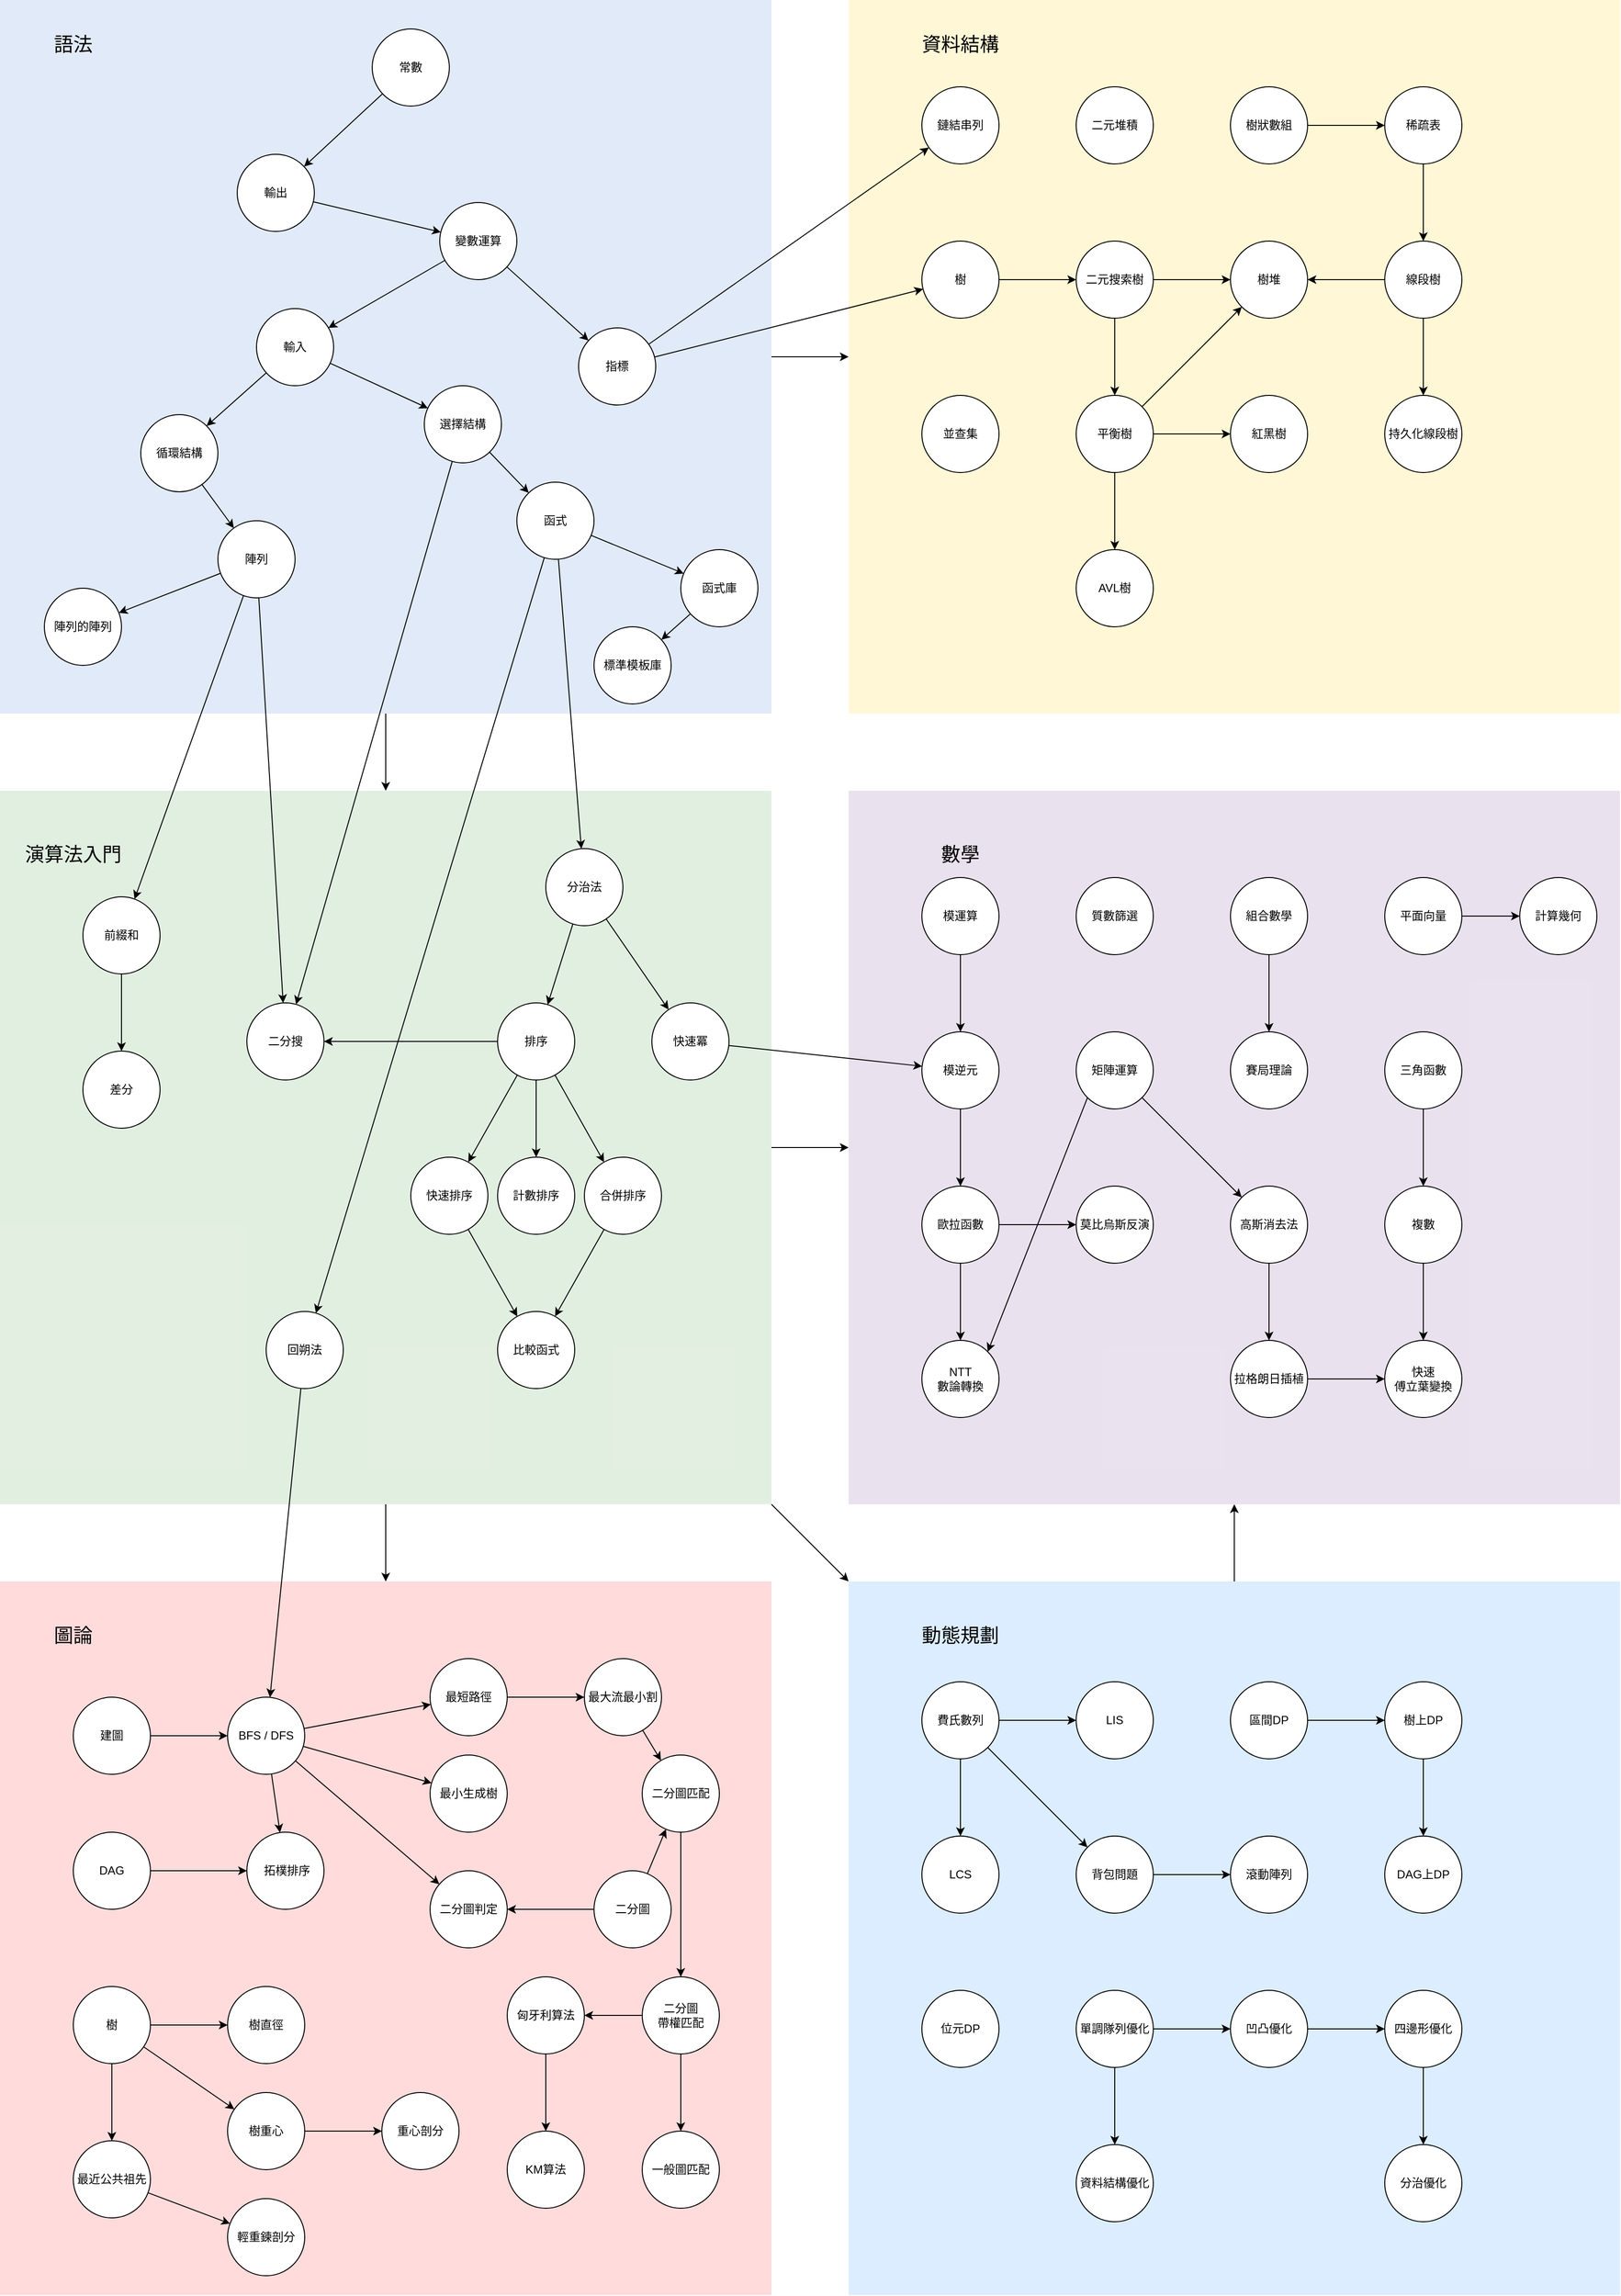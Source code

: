 <mxfile version="21.3.7" type="device">
  <diagram name="第 1 页" id="ijsbqsAr_kIHNa7RMkNY">
    <mxGraphModel dx="902" dy="746" grid="1" gridSize="10" guides="1" tooltips="1" connect="1" arrows="1" fold="1" page="1" pageScale="1" pageWidth="827" pageHeight="1169" math="0" shadow="0">
      <root>
        <mxCell id="0" />
        <mxCell id="1" parent="0" />
        <mxCell id="yO691H0CLSvLeh3nsXv1-109" value="" style="rounded=0;whiteSpace=wrap;html=1;fillColor=#E1D5E7;opacity=70;strokeColor=none;" parent="1" vertex="1">
          <mxGeometry x="894" y="830" width="800" height="740" as="geometry" />
        </mxCell>
        <mxCell id="yO691H0CLSvLeh3nsXv1-114" value="" style="rounded=0;whiteSpace=wrap;html=1;fillColor=#FFCCCC;opacity=70;strokeColor=none;" parent="1" vertex="1">
          <mxGeometry x="14" y="1650" width="800" height="740" as="geometry" />
        </mxCell>
        <mxCell id="yO691H0CLSvLeh3nsXv1-51" value="" style="rounded=0;whiteSpace=wrap;html=1;fillColor=#FFF4C3;opacity=70;strokeColor=none;" parent="1" vertex="1">
          <mxGeometry x="894" y="10" width="800" height="740" as="geometry" />
        </mxCell>
        <mxCell id="yO691H0CLSvLeh3nsXv1-110" value="" style="edgeStyle=orthogonalEdgeStyle;rounded=0;orthogonalLoop=1;jettySize=auto;html=1;" parent="1" source="yO691H0CLSvLeh3nsXv1-55" target="yO691H0CLSvLeh3nsXv1-109" edge="1">
          <mxGeometry relative="1" as="geometry" />
        </mxCell>
        <mxCell id="yO691H0CLSvLeh3nsXv1-115" value="" style="edgeStyle=orthogonalEdgeStyle;rounded=0;orthogonalLoop=1;jettySize=auto;html=1;" parent="1" source="yO691H0CLSvLeh3nsXv1-55" target="yO691H0CLSvLeh3nsXv1-114" edge="1">
          <mxGeometry relative="1" as="geometry" />
        </mxCell>
        <mxCell id="yO691H0CLSvLeh3nsXv1-174" style="rounded=0;orthogonalLoop=1;jettySize=auto;html=1;exitX=1;exitY=1;exitDx=0;exitDy=0;entryX=0;entryY=0;entryDx=0;entryDy=0;" parent="1" source="yO691H0CLSvLeh3nsXv1-55" target="yO691H0CLSvLeh3nsXv1-172" edge="1">
          <mxGeometry relative="1" as="geometry" />
        </mxCell>
        <mxCell id="yO691H0CLSvLeh3nsXv1-55" value="" style="rounded=0;whiteSpace=wrap;html=1;fillColor=#D5E8D4;opacity=70;strokeColor=none;" parent="1" vertex="1">
          <mxGeometry x="14" y="830" width="800" height="740" as="geometry" />
        </mxCell>
        <mxCell id="yO691H0CLSvLeh3nsXv1-52" value="" style="edgeStyle=orthogonalEdgeStyle;rounded=0;orthogonalLoop=1;jettySize=auto;html=1;" parent="1" source="yO691H0CLSvLeh3nsXv1-49" target="yO691H0CLSvLeh3nsXv1-51" edge="1">
          <mxGeometry relative="1" as="geometry" />
        </mxCell>
        <mxCell id="yO691H0CLSvLeh3nsXv1-56" value="" style="edgeStyle=orthogonalEdgeStyle;rounded=0;orthogonalLoop=1;jettySize=auto;html=1;" parent="1" source="yO691H0CLSvLeh3nsXv1-49" target="yO691H0CLSvLeh3nsXv1-55" edge="1">
          <mxGeometry relative="1" as="geometry" />
        </mxCell>
        <mxCell id="yO691H0CLSvLeh3nsXv1-49" value="" style="rounded=0;whiteSpace=wrap;html=1;fillColor=#D4E1F5;opacity=70;strokeColor=none;" parent="1" vertex="1">
          <mxGeometry x="14" y="10" width="800" height="740" as="geometry" />
        </mxCell>
        <mxCell id="yO691H0CLSvLeh3nsXv1-3" value="" style="rounded=0;orthogonalLoop=1;jettySize=auto;html=1;" parent="1" source="yO691H0CLSvLeh3nsXv1-1" target="yO691H0CLSvLeh3nsXv1-2" edge="1">
          <mxGeometry relative="1" as="geometry" />
        </mxCell>
        <mxCell id="yO691H0CLSvLeh3nsXv1-1" value="常數" style="ellipse;whiteSpace=wrap;html=1;aspect=fixed;" parent="1" vertex="1">
          <mxGeometry x="400" y="40" width="80" height="80" as="geometry" />
        </mxCell>
        <mxCell id="yO691H0CLSvLeh3nsXv1-5" value="" style="rounded=0;orthogonalLoop=1;jettySize=auto;html=1;" parent="1" source="yO691H0CLSvLeh3nsXv1-2" target="yO691H0CLSvLeh3nsXv1-4" edge="1">
          <mxGeometry relative="1" as="geometry" />
        </mxCell>
        <mxCell id="yO691H0CLSvLeh3nsXv1-2" value="輸出" style="ellipse;whiteSpace=wrap;html=1;aspect=fixed;" parent="1" vertex="1">
          <mxGeometry x="260" y="170" width="80" height="80" as="geometry" />
        </mxCell>
        <mxCell id="yO691H0CLSvLeh3nsXv1-7" value="" style="rounded=0;orthogonalLoop=1;jettySize=auto;html=1;" parent="1" source="yO691H0CLSvLeh3nsXv1-4" target="yO691H0CLSvLeh3nsXv1-6" edge="1">
          <mxGeometry relative="1" as="geometry" />
        </mxCell>
        <mxCell id="yO691H0CLSvLeh3nsXv1-16" value="" style="rounded=0;orthogonalLoop=1;jettySize=auto;html=1;" parent="1" source="yO691H0CLSvLeh3nsXv1-4" target="yO691H0CLSvLeh3nsXv1-15" edge="1">
          <mxGeometry relative="1" as="geometry" />
        </mxCell>
        <mxCell id="yO691H0CLSvLeh3nsXv1-4" value="變數運算" style="ellipse;whiteSpace=wrap;html=1;" parent="1" vertex="1">
          <mxGeometry x="470" y="220" width="80" height="80" as="geometry" />
        </mxCell>
        <mxCell id="yO691H0CLSvLeh3nsXv1-9" value="" style="rounded=0;orthogonalLoop=1;jettySize=auto;html=1;" parent="1" source="yO691H0CLSvLeh3nsXv1-6" target="yO691H0CLSvLeh3nsXv1-8" edge="1">
          <mxGeometry relative="1" as="geometry" />
        </mxCell>
        <mxCell id="yO691H0CLSvLeh3nsXv1-12" style="rounded=0;orthogonalLoop=1;jettySize=auto;html=1;entryX=1;entryY=0;entryDx=0;entryDy=0;" parent="1" source="yO691H0CLSvLeh3nsXv1-6" target="yO691H0CLSvLeh3nsXv1-10" edge="1">
          <mxGeometry relative="1" as="geometry" />
        </mxCell>
        <mxCell id="yO691H0CLSvLeh3nsXv1-6" value="輸入" style="ellipse;whiteSpace=wrap;html=1;" parent="1" vertex="1">
          <mxGeometry x="280" y="330" width="80" height="80" as="geometry" />
        </mxCell>
        <mxCell id="yO691H0CLSvLeh3nsXv1-20" value="" style="rounded=0;orthogonalLoop=1;jettySize=auto;html=1;" parent="1" source="yO691H0CLSvLeh3nsXv1-8" target="yO691H0CLSvLeh3nsXv1-19" edge="1">
          <mxGeometry relative="1" as="geometry" />
        </mxCell>
        <mxCell id="yO691H0CLSvLeh3nsXv1-24" value="" style="rounded=0;orthogonalLoop=1;jettySize=auto;html=1;" parent="1" source="yO691H0CLSvLeh3nsXv1-8" target="yO691H0CLSvLeh3nsXv1-23" edge="1">
          <mxGeometry relative="1" as="geometry" />
        </mxCell>
        <mxCell id="yO691H0CLSvLeh3nsXv1-8" value="選擇結構" style="ellipse;whiteSpace=wrap;html=1;" parent="1" vertex="1">
          <mxGeometry x="454" y="410" width="80" height="80" as="geometry" />
        </mxCell>
        <mxCell id="yO691H0CLSvLeh3nsXv1-14" value="" style="rounded=0;orthogonalLoop=1;jettySize=auto;html=1;" parent="1" source="yO691H0CLSvLeh3nsXv1-10" target="yO691H0CLSvLeh3nsXv1-13" edge="1">
          <mxGeometry relative="1" as="geometry" />
        </mxCell>
        <mxCell id="yO691H0CLSvLeh3nsXv1-10" value="循環結構" style="ellipse;whiteSpace=wrap;html=1;" parent="1" vertex="1">
          <mxGeometry x="160" y="440" width="80" height="80" as="geometry" />
        </mxCell>
        <mxCell id="yO691H0CLSvLeh3nsXv1-18" value="" style="rounded=0;orthogonalLoop=1;jettySize=auto;html=1;" parent="1" source="yO691H0CLSvLeh3nsXv1-13" target="yO691H0CLSvLeh3nsXv1-17" edge="1">
          <mxGeometry relative="1" as="geometry" />
        </mxCell>
        <mxCell id="yO691H0CLSvLeh3nsXv1-38" value="" style="rounded=0;orthogonalLoop=1;jettySize=auto;html=1;" parent="1" source="yO691H0CLSvLeh3nsXv1-13" target="yO691H0CLSvLeh3nsXv1-37" edge="1">
          <mxGeometry relative="1" as="geometry" />
        </mxCell>
        <mxCell id="yO691H0CLSvLeh3nsXv1-44" value="" style="rounded=0;orthogonalLoop=1;jettySize=auto;html=1;" parent="1" source="yO691H0CLSvLeh3nsXv1-13" target="yO691H0CLSvLeh3nsXv1-23" edge="1">
          <mxGeometry relative="1" as="geometry" />
        </mxCell>
        <mxCell id="yO691H0CLSvLeh3nsXv1-13" value="陣列" style="ellipse;whiteSpace=wrap;html=1;" parent="1" vertex="1">
          <mxGeometry x="240" y="550" width="80" height="80" as="geometry" />
        </mxCell>
        <mxCell id="yO691H0CLSvLeh3nsXv1-59" value="" style="rounded=0;orthogonalLoop=1;jettySize=auto;html=1;" parent="1" source="yO691H0CLSvLeh3nsXv1-15" target="yO691H0CLSvLeh3nsXv1-58" edge="1">
          <mxGeometry relative="1" as="geometry" />
        </mxCell>
        <mxCell id="yO691H0CLSvLeh3nsXv1-75" value="" style="rounded=0;orthogonalLoop=1;jettySize=auto;html=1;" parent="1" source="yO691H0CLSvLeh3nsXv1-15" target="yO691H0CLSvLeh3nsXv1-74" edge="1">
          <mxGeometry relative="1" as="geometry" />
        </mxCell>
        <mxCell id="yO691H0CLSvLeh3nsXv1-15" value="指標" style="ellipse;whiteSpace=wrap;html=1;" parent="1" vertex="1">
          <mxGeometry x="614" y="350" width="80" height="80" as="geometry" />
        </mxCell>
        <mxCell id="yO691H0CLSvLeh3nsXv1-17" value="陣列的陣列" style="ellipse;whiteSpace=wrap;html=1;" parent="1" vertex="1">
          <mxGeometry x="60" y="620" width="80" height="80" as="geometry" />
        </mxCell>
        <mxCell id="yO691H0CLSvLeh3nsXv1-22" value="" style="rounded=0;orthogonalLoop=1;jettySize=auto;html=1;" parent="1" source="yO691H0CLSvLeh3nsXv1-19" target="yO691H0CLSvLeh3nsXv1-21" edge="1">
          <mxGeometry relative="1" as="geometry" />
        </mxCell>
        <mxCell id="yO691H0CLSvLeh3nsXv1-28" value="" style="rounded=0;orthogonalLoop=1;jettySize=auto;html=1;" parent="1" source="yO691H0CLSvLeh3nsXv1-19" target="yO691H0CLSvLeh3nsXv1-27" edge="1">
          <mxGeometry relative="1" as="geometry" />
        </mxCell>
        <mxCell id="yO691H0CLSvLeh3nsXv1-31" value="" style="rounded=0;orthogonalLoop=1;jettySize=auto;html=1;" parent="1" source="yO691H0CLSvLeh3nsXv1-19" target="yO691H0CLSvLeh3nsXv1-30" edge="1">
          <mxGeometry relative="1" as="geometry" />
        </mxCell>
        <mxCell id="yO691H0CLSvLeh3nsXv1-19" value="函式" style="ellipse;whiteSpace=wrap;html=1;" parent="1" vertex="1">
          <mxGeometry x="550" y="510" width="80" height="80" as="geometry" />
        </mxCell>
        <mxCell id="yO691H0CLSvLeh3nsXv1-48" value="" style="rounded=0;orthogonalLoop=1;jettySize=auto;html=1;" parent="1" source="yO691H0CLSvLeh3nsXv1-21" target="yO691H0CLSvLeh3nsXv1-47" edge="1">
          <mxGeometry relative="1" as="geometry" />
        </mxCell>
        <mxCell id="yO691H0CLSvLeh3nsXv1-21" value="函式庫" style="ellipse;whiteSpace=wrap;html=1;" parent="1" vertex="1">
          <mxGeometry x="720" y="580" width="80" height="80" as="geometry" />
        </mxCell>
        <mxCell id="yO691H0CLSvLeh3nsXv1-23" value="二分搜" style="ellipse;whiteSpace=wrap;html=1;" parent="1" vertex="1">
          <mxGeometry x="270" y="1050" width="80" height="80" as="geometry" />
        </mxCell>
        <mxCell id="yO691H0CLSvLeh3nsXv1-42" value="" style="rounded=0;orthogonalLoop=1;jettySize=auto;html=1;" parent="1" source="yO691H0CLSvLeh3nsXv1-27" target="yO691H0CLSvLeh3nsXv1-41" edge="1">
          <mxGeometry relative="1" as="geometry" />
        </mxCell>
        <mxCell id="yO691H0CLSvLeh3nsXv1-46" value="" style="rounded=0;orthogonalLoop=1;jettySize=auto;html=1;" parent="1" source="yO691H0CLSvLeh3nsXv1-27" target="yO691H0CLSvLeh3nsXv1-45" edge="1">
          <mxGeometry relative="1" as="geometry" />
        </mxCell>
        <mxCell id="yO691H0CLSvLeh3nsXv1-27" value="分治法" style="ellipse;whiteSpace=wrap;html=1;" parent="1" vertex="1">
          <mxGeometry x="580" y="890" width="80" height="80" as="geometry" />
        </mxCell>
        <mxCell id="yO691H0CLSvLeh3nsXv1-118" value="" style="rounded=0;orthogonalLoop=1;jettySize=auto;html=1;" parent="1" source="yO691H0CLSvLeh3nsXv1-30" target="yO691H0CLSvLeh3nsXv1-117" edge="1">
          <mxGeometry relative="1" as="geometry" />
        </mxCell>
        <mxCell id="yO691H0CLSvLeh3nsXv1-30" value="回朔法" style="ellipse;whiteSpace=wrap;html=1;" parent="1" vertex="1">
          <mxGeometry x="290" y="1370" width="80" height="80" as="geometry" />
        </mxCell>
        <mxCell id="yO691H0CLSvLeh3nsXv1-97" value="" style="edgeStyle=orthogonalEdgeStyle;rounded=0;orthogonalLoop=1;jettySize=auto;html=1;" parent="1" source="yO691H0CLSvLeh3nsXv1-37" target="yO691H0CLSvLeh3nsXv1-96" edge="1">
          <mxGeometry relative="1" as="geometry" />
        </mxCell>
        <mxCell id="yO691H0CLSvLeh3nsXv1-37" value="前綴和" style="ellipse;whiteSpace=wrap;html=1;" parent="1" vertex="1">
          <mxGeometry x="100" y="940" width="80" height="80" as="geometry" />
        </mxCell>
        <mxCell id="yO691H0CLSvLeh3nsXv1-168" value="" style="rounded=0;orthogonalLoop=1;jettySize=auto;html=1;" parent="1" source="yO691H0CLSvLeh3nsXv1-41" target="yO691H0CLSvLeh3nsXv1-167" edge="1">
          <mxGeometry relative="1" as="geometry" />
        </mxCell>
        <mxCell id="yO691H0CLSvLeh3nsXv1-41" value="快速冪" style="ellipse;whiteSpace=wrap;html=1;" parent="1" vertex="1">
          <mxGeometry x="690" y="1050" width="80" height="80" as="geometry" />
        </mxCell>
        <mxCell id="yO691H0CLSvLeh3nsXv1-91" value="" style="rounded=0;orthogonalLoop=1;jettySize=auto;html=1;" parent="1" source="yO691H0CLSvLeh3nsXv1-45" target="yO691H0CLSvLeh3nsXv1-90" edge="1">
          <mxGeometry relative="1" as="geometry" />
        </mxCell>
        <mxCell id="yO691H0CLSvLeh3nsXv1-93" value="" style="rounded=0;orthogonalLoop=1;jettySize=auto;html=1;" parent="1" source="yO691H0CLSvLeh3nsXv1-45" target="yO691H0CLSvLeh3nsXv1-92" edge="1">
          <mxGeometry relative="1" as="geometry" />
        </mxCell>
        <mxCell id="yO691H0CLSvLeh3nsXv1-95" value="" style="edgeStyle=orthogonalEdgeStyle;rounded=0;orthogonalLoop=1;jettySize=auto;html=1;" parent="1" source="yO691H0CLSvLeh3nsXv1-45" target="yO691H0CLSvLeh3nsXv1-94" edge="1">
          <mxGeometry relative="1" as="geometry" />
        </mxCell>
        <mxCell id="yO691H0CLSvLeh3nsXv1-113" value="" style="edgeStyle=orthogonalEdgeStyle;rounded=0;orthogonalLoop=1;jettySize=auto;html=1;" parent="1" source="yO691H0CLSvLeh3nsXv1-45" target="yO691H0CLSvLeh3nsXv1-23" edge="1">
          <mxGeometry relative="1" as="geometry" />
        </mxCell>
        <mxCell id="yO691H0CLSvLeh3nsXv1-45" value="排序" style="ellipse;whiteSpace=wrap;html=1;" parent="1" vertex="1">
          <mxGeometry x="530" y="1050" width="80" height="80" as="geometry" />
        </mxCell>
        <mxCell id="yO691H0CLSvLeh3nsXv1-47" value="標準模板庫" style="ellipse;whiteSpace=wrap;html=1;" parent="1" vertex="1">
          <mxGeometry x="630" y="660" width="80" height="80" as="geometry" />
        </mxCell>
        <mxCell id="yO691H0CLSvLeh3nsXv1-50" value="&lt;font style=&quot;font-size: 20px;&quot;&gt;語法&lt;/font&gt;" style="text;html=1;strokeColor=none;fillColor=none;align=center;verticalAlign=middle;whiteSpace=wrap;rounded=0;" parent="1" vertex="1">
          <mxGeometry x="30" y="40" width="120" height="30" as="geometry" />
        </mxCell>
        <mxCell id="yO691H0CLSvLeh3nsXv1-53" value="&lt;font style=&quot;font-size: 20px;&quot;&gt;資料結構&lt;/font&gt;" style="text;html=1;strokeColor=none;fillColor=none;align=center;verticalAlign=middle;whiteSpace=wrap;rounded=0;" parent="1" vertex="1">
          <mxGeometry x="950" y="40" width="120" height="30" as="geometry" />
        </mxCell>
        <mxCell id="yO691H0CLSvLeh3nsXv1-57" value="&lt;font style=&quot;font-size: 20px;&quot;&gt;演算法入門&lt;/font&gt;" style="text;html=1;strokeColor=none;fillColor=none;align=center;verticalAlign=middle;whiteSpace=wrap;rounded=0;" parent="1" vertex="1">
          <mxGeometry x="30" y="880" width="120" height="30" as="geometry" />
        </mxCell>
        <mxCell id="yO691H0CLSvLeh3nsXv1-58" value="鏈結串列" style="ellipse;whiteSpace=wrap;html=1;" parent="1" vertex="1">
          <mxGeometry x="970" y="100" width="80" height="80" as="geometry" />
        </mxCell>
        <mxCell id="yO691H0CLSvLeh3nsXv1-84" value="" style="edgeStyle=orthogonalEdgeStyle;rounded=0;orthogonalLoop=1;jettySize=auto;html=1;" parent="1" source="yO691H0CLSvLeh3nsXv1-60" target="yO691H0CLSvLeh3nsXv1-81" edge="1">
          <mxGeometry relative="1" as="geometry" />
        </mxCell>
        <mxCell id="yO691H0CLSvLeh3nsXv1-87" value="" style="edgeStyle=orthogonalEdgeStyle;rounded=0;orthogonalLoop=1;jettySize=auto;html=1;" parent="1" source="yO691H0CLSvLeh3nsXv1-60" target="yO691H0CLSvLeh3nsXv1-86" edge="1">
          <mxGeometry relative="1" as="geometry" />
        </mxCell>
        <mxCell id="yO691H0CLSvLeh3nsXv1-60" value="二元搜索樹" style="ellipse;whiteSpace=wrap;html=1;" parent="1" vertex="1">
          <mxGeometry x="1130" y="260" width="80" height="80" as="geometry" />
        </mxCell>
        <mxCell id="yO691H0CLSvLeh3nsXv1-63" value="二元堆積" style="ellipse;whiteSpace=wrap;html=1;" parent="1" vertex="1">
          <mxGeometry x="1130" y="100" width="80" height="80" as="geometry" />
        </mxCell>
        <mxCell id="yO691H0CLSvLeh3nsXv1-71" value="" style="edgeStyle=orthogonalEdgeStyle;rounded=0;orthogonalLoop=1;jettySize=auto;html=1;" parent="1" source="yO691H0CLSvLeh3nsXv1-65" target="yO691H0CLSvLeh3nsXv1-70" edge="1">
          <mxGeometry relative="1" as="geometry" />
        </mxCell>
        <mxCell id="yO691H0CLSvLeh3nsXv1-65" value="樹狀數組" style="ellipse;whiteSpace=wrap;html=1;" parent="1" vertex="1">
          <mxGeometry x="1290" y="100" width="80" height="80" as="geometry" />
        </mxCell>
        <mxCell id="yO691H0CLSvLeh3nsXv1-85" value="" style="edgeStyle=orthogonalEdgeStyle;rounded=0;orthogonalLoop=1;jettySize=auto;html=1;" parent="1" source="yO691H0CLSvLeh3nsXv1-67" target="yO691H0CLSvLeh3nsXv1-81" edge="1">
          <mxGeometry relative="1" as="geometry" />
        </mxCell>
        <mxCell id="yO691H0CLSvLeh3nsXv1-103" value="" style="edgeStyle=orthogonalEdgeStyle;rounded=0;orthogonalLoop=1;jettySize=auto;html=1;" parent="1" source="yO691H0CLSvLeh3nsXv1-67" target="yO691H0CLSvLeh3nsXv1-102" edge="1">
          <mxGeometry relative="1" as="geometry" />
        </mxCell>
        <mxCell id="yO691H0CLSvLeh3nsXv1-67" value="線段樹" style="ellipse;whiteSpace=wrap;html=1;" parent="1" vertex="1">
          <mxGeometry x="1450" y="260" width="80" height="80" as="geometry" />
        </mxCell>
        <mxCell id="yO691H0CLSvLeh3nsXv1-83" value="" style="edgeStyle=orthogonalEdgeStyle;rounded=0;orthogonalLoop=1;jettySize=auto;html=1;" parent="1" source="yO691H0CLSvLeh3nsXv1-70" target="yO691H0CLSvLeh3nsXv1-67" edge="1">
          <mxGeometry relative="1" as="geometry" />
        </mxCell>
        <mxCell id="yO691H0CLSvLeh3nsXv1-70" value="稀疏表" style="ellipse;whiteSpace=wrap;html=1;" parent="1" vertex="1">
          <mxGeometry x="1450" y="100" width="80" height="80" as="geometry" />
        </mxCell>
        <mxCell id="yO691H0CLSvLeh3nsXv1-72" value="並查集" style="ellipse;whiteSpace=wrap;html=1;" parent="1" vertex="1">
          <mxGeometry x="970" y="420" width="80" height="80" as="geometry" />
        </mxCell>
        <mxCell id="yO691H0CLSvLeh3nsXv1-76" value="" style="rounded=0;orthogonalLoop=1;jettySize=auto;html=1;" parent="1" source="yO691H0CLSvLeh3nsXv1-74" target="yO691H0CLSvLeh3nsXv1-60" edge="1">
          <mxGeometry relative="1" as="geometry" />
        </mxCell>
        <mxCell id="yO691H0CLSvLeh3nsXv1-74" value="樹" style="ellipse;whiteSpace=wrap;html=1;aspect=fixed;" parent="1" vertex="1">
          <mxGeometry x="970" y="260" width="80" height="80" as="geometry" />
        </mxCell>
        <mxCell id="yO691H0CLSvLeh3nsXv1-81" value="樹堆" style="ellipse;whiteSpace=wrap;html=1;" parent="1" vertex="1">
          <mxGeometry x="1290" y="260" width="80" height="80" as="geometry" />
        </mxCell>
        <mxCell id="yO691H0CLSvLeh3nsXv1-88" value="" style="rounded=0;orthogonalLoop=1;jettySize=auto;html=1;" parent="1" source="yO691H0CLSvLeh3nsXv1-86" target="yO691H0CLSvLeh3nsXv1-81" edge="1">
          <mxGeometry relative="1" as="geometry" />
        </mxCell>
        <mxCell id="yO691H0CLSvLeh3nsXv1-99" value="" style="edgeStyle=orthogonalEdgeStyle;rounded=0;orthogonalLoop=1;jettySize=auto;html=1;" parent="1" source="yO691H0CLSvLeh3nsXv1-86" target="yO691H0CLSvLeh3nsXv1-98" edge="1">
          <mxGeometry relative="1" as="geometry" />
        </mxCell>
        <mxCell id="yO691H0CLSvLeh3nsXv1-101" value="" style="edgeStyle=orthogonalEdgeStyle;rounded=0;orthogonalLoop=1;jettySize=auto;html=1;" parent="1" source="yO691H0CLSvLeh3nsXv1-86" target="yO691H0CLSvLeh3nsXv1-100" edge="1">
          <mxGeometry relative="1" as="geometry" />
        </mxCell>
        <mxCell id="yO691H0CLSvLeh3nsXv1-86" value="平衡樹" style="ellipse;whiteSpace=wrap;html=1;" parent="1" vertex="1">
          <mxGeometry x="1130" y="420" width="80" height="80" as="geometry" />
        </mxCell>
        <mxCell id="yO691H0CLSvLeh3nsXv1-107" value="" style="rounded=0;orthogonalLoop=1;jettySize=auto;html=1;" parent="1" source="yO691H0CLSvLeh3nsXv1-90" target="yO691H0CLSvLeh3nsXv1-106" edge="1">
          <mxGeometry relative="1" as="geometry" />
        </mxCell>
        <mxCell id="yO691H0CLSvLeh3nsXv1-90" value="快速排序" style="ellipse;whiteSpace=wrap;html=1;" parent="1" vertex="1">
          <mxGeometry x="440" y="1210" width="80" height="80" as="geometry" />
        </mxCell>
        <mxCell id="yO691H0CLSvLeh3nsXv1-108" value="" style="rounded=0;orthogonalLoop=1;jettySize=auto;html=1;" parent="1" source="yO691H0CLSvLeh3nsXv1-92" target="yO691H0CLSvLeh3nsXv1-106" edge="1">
          <mxGeometry relative="1" as="geometry" />
        </mxCell>
        <mxCell id="yO691H0CLSvLeh3nsXv1-92" value="合併排序" style="ellipse;whiteSpace=wrap;html=1;" parent="1" vertex="1">
          <mxGeometry x="620" y="1210" width="80" height="80" as="geometry" />
        </mxCell>
        <mxCell id="yO691H0CLSvLeh3nsXv1-94" value="計數排序" style="ellipse;whiteSpace=wrap;html=1;" parent="1" vertex="1">
          <mxGeometry x="530" y="1210" width="80" height="80" as="geometry" />
        </mxCell>
        <mxCell id="yO691H0CLSvLeh3nsXv1-96" value="差分" style="ellipse;whiteSpace=wrap;html=1;" parent="1" vertex="1">
          <mxGeometry x="100" y="1100" width="80" height="80" as="geometry" />
        </mxCell>
        <mxCell id="yO691H0CLSvLeh3nsXv1-98" value="AVL樹" style="ellipse;whiteSpace=wrap;html=1;" parent="1" vertex="1">
          <mxGeometry x="1130" y="580" width="80" height="80" as="geometry" />
        </mxCell>
        <mxCell id="yO691H0CLSvLeh3nsXv1-100" value="紅黑樹" style="ellipse;whiteSpace=wrap;html=1;" parent="1" vertex="1">
          <mxGeometry x="1290" y="420" width="80" height="80" as="geometry" />
        </mxCell>
        <mxCell id="yO691H0CLSvLeh3nsXv1-102" value="持久化線段樹" style="ellipse;whiteSpace=wrap;html=1;" parent="1" vertex="1">
          <mxGeometry x="1450" y="420" width="80" height="80" as="geometry" />
        </mxCell>
        <mxCell id="yO691H0CLSvLeh3nsXv1-106" value="比較函式" style="ellipse;whiteSpace=wrap;html=1;" parent="1" vertex="1">
          <mxGeometry x="530" y="1370" width="80" height="80" as="geometry" />
        </mxCell>
        <mxCell id="yO691H0CLSvLeh3nsXv1-111" value="&lt;font style=&quot;font-size: 20px;&quot;&gt;數學&lt;/font&gt;" style="text;html=1;strokeColor=none;fillColor=none;align=center;verticalAlign=middle;whiteSpace=wrap;rounded=0;" parent="1" vertex="1">
          <mxGeometry x="950" y="880" width="120" height="30" as="geometry" />
        </mxCell>
        <mxCell id="yO691H0CLSvLeh3nsXv1-116" value="&lt;font style=&quot;font-size: 20px;&quot;&gt;圖論&lt;/font&gt;" style="text;html=1;strokeColor=none;fillColor=none;align=center;verticalAlign=middle;whiteSpace=wrap;rounded=0;" parent="1" vertex="1">
          <mxGeometry x="30" y="1690" width="120" height="30" as="geometry" />
        </mxCell>
        <mxCell id="yO691H0CLSvLeh3nsXv1-123" value="" style="rounded=0;orthogonalLoop=1;jettySize=auto;html=1;" parent="1" source="yO691H0CLSvLeh3nsXv1-117" target="yO691H0CLSvLeh3nsXv1-122" edge="1">
          <mxGeometry relative="1" as="geometry" />
        </mxCell>
        <mxCell id="yO691H0CLSvLeh3nsXv1-125" value="" style="rounded=0;orthogonalLoop=1;jettySize=auto;html=1;" parent="1" source="yO691H0CLSvLeh3nsXv1-117" target="yO691H0CLSvLeh3nsXv1-124" edge="1">
          <mxGeometry relative="1" as="geometry" />
        </mxCell>
        <mxCell id="yO691H0CLSvLeh3nsXv1-128" value="" style="rounded=0;orthogonalLoop=1;jettySize=auto;html=1;" parent="1" source="yO691H0CLSvLeh3nsXv1-117" target="yO691H0CLSvLeh3nsXv1-126" edge="1">
          <mxGeometry relative="1" as="geometry" />
        </mxCell>
        <mxCell id="yO691H0CLSvLeh3nsXv1-134" value="" style="rounded=0;orthogonalLoop=1;jettySize=auto;html=1;" parent="1" source="yO691H0CLSvLeh3nsXv1-117" target="yO691H0CLSvLeh3nsXv1-133" edge="1">
          <mxGeometry relative="1" as="geometry" />
        </mxCell>
        <mxCell id="yO691H0CLSvLeh3nsXv1-117" value="BFS / DFS" style="ellipse;whiteSpace=wrap;html=1;" parent="1" vertex="1">
          <mxGeometry x="250" y="1770" width="80" height="80" as="geometry" />
        </mxCell>
        <mxCell id="yO691H0CLSvLeh3nsXv1-121" value="" style="edgeStyle=orthogonalEdgeStyle;rounded=0;orthogonalLoop=1;jettySize=auto;html=1;" parent="1" source="yO691H0CLSvLeh3nsXv1-119" target="yO691H0CLSvLeh3nsXv1-117" edge="1">
          <mxGeometry relative="1" as="geometry" />
        </mxCell>
        <mxCell id="yO691H0CLSvLeh3nsXv1-119" value="建圖" style="ellipse;whiteSpace=wrap;html=1;" parent="1" vertex="1">
          <mxGeometry x="90" y="1770" width="80" height="80" as="geometry" />
        </mxCell>
        <mxCell id="yO691H0CLSvLeh3nsXv1-153" value="" style="edgeStyle=orthogonalEdgeStyle;rounded=0;orthogonalLoop=1;jettySize=auto;html=1;" parent="1" source="yO691H0CLSvLeh3nsXv1-122" target="yO691H0CLSvLeh3nsXv1-152" edge="1">
          <mxGeometry relative="1" as="geometry" />
        </mxCell>
        <mxCell id="yO691H0CLSvLeh3nsXv1-122" value="最短路徑" style="ellipse;whiteSpace=wrap;html=1;" parent="1" vertex="1">
          <mxGeometry x="460" y="1730" width="80" height="80" as="geometry" />
        </mxCell>
        <mxCell id="yO691H0CLSvLeh3nsXv1-124" value="最小生成樹" style="ellipse;whiteSpace=wrap;html=1;" parent="1" vertex="1">
          <mxGeometry x="460" y="1830" width="80" height="80" as="geometry" />
        </mxCell>
        <mxCell id="yO691H0CLSvLeh3nsXv1-126" value="&amp;nbsp;拓樸排序" style="ellipse;whiteSpace=wrap;html=1;" parent="1" vertex="1">
          <mxGeometry x="270" y="1910" width="80" height="80" as="geometry" />
        </mxCell>
        <mxCell id="yO691H0CLSvLeh3nsXv1-131" value="" style="rounded=0;orthogonalLoop=1;jettySize=auto;html=1;" parent="1" source="yO691H0CLSvLeh3nsXv1-129" target="yO691H0CLSvLeh3nsXv1-126" edge="1">
          <mxGeometry relative="1" as="geometry" />
        </mxCell>
        <mxCell id="yO691H0CLSvLeh3nsXv1-129" value="DAG" style="ellipse;whiteSpace=wrap;html=1;" parent="1" vertex="1">
          <mxGeometry x="90" y="1910" width="80" height="80" as="geometry" />
        </mxCell>
        <mxCell id="yO691H0CLSvLeh3nsXv1-133" value="二分圖判定" style="ellipse;whiteSpace=wrap;html=1;" parent="1" vertex="1">
          <mxGeometry x="460" y="1950" width="80" height="80" as="geometry" />
        </mxCell>
        <mxCell id="yO691H0CLSvLeh3nsXv1-137" value="" style="edgeStyle=orthogonalEdgeStyle;rounded=0;orthogonalLoop=1;jettySize=auto;html=1;" parent="1" source="yO691H0CLSvLeh3nsXv1-135" target="yO691H0CLSvLeh3nsXv1-133" edge="1">
          <mxGeometry relative="1" as="geometry" />
        </mxCell>
        <mxCell id="yO691H0CLSvLeh3nsXv1-155" value="" style="rounded=0;orthogonalLoop=1;jettySize=auto;html=1;" parent="1" source="yO691H0CLSvLeh3nsXv1-135" target="yO691H0CLSvLeh3nsXv1-154" edge="1">
          <mxGeometry relative="1" as="geometry" />
        </mxCell>
        <mxCell id="yO691H0CLSvLeh3nsXv1-135" value="二分圖" style="ellipse;whiteSpace=wrap;html=1;" parent="1" vertex="1">
          <mxGeometry x="630" y="1950" width="80" height="80" as="geometry" />
        </mxCell>
        <mxCell id="yO691H0CLSvLeh3nsXv1-142" value="" style="edgeStyle=orthogonalEdgeStyle;rounded=0;orthogonalLoop=1;jettySize=auto;html=1;" parent="1" source="yO691H0CLSvLeh3nsXv1-139" target="yO691H0CLSvLeh3nsXv1-141" edge="1">
          <mxGeometry relative="1" as="geometry" />
        </mxCell>
        <mxCell id="yO691H0CLSvLeh3nsXv1-144" value="" style="rounded=0;orthogonalLoop=1;jettySize=auto;html=1;" parent="1" source="yO691H0CLSvLeh3nsXv1-139" target="yO691H0CLSvLeh3nsXv1-143" edge="1">
          <mxGeometry relative="1" as="geometry" />
        </mxCell>
        <mxCell id="yO691H0CLSvLeh3nsXv1-146" value="" style="edgeStyle=orthogonalEdgeStyle;rounded=0;orthogonalLoop=1;jettySize=auto;html=1;" parent="1" source="yO691H0CLSvLeh3nsXv1-139" target="yO691H0CLSvLeh3nsXv1-145" edge="1">
          <mxGeometry relative="1" as="geometry" />
        </mxCell>
        <mxCell id="yO691H0CLSvLeh3nsXv1-139" value="樹" style="ellipse;whiteSpace=wrap;html=1;" parent="1" vertex="1">
          <mxGeometry x="90" y="2070" width="80" height="80" as="geometry" />
        </mxCell>
        <mxCell id="yO691H0CLSvLeh3nsXv1-141" value="樹直徑" style="ellipse;whiteSpace=wrap;html=1;" parent="1" vertex="1">
          <mxGeometry x="250" y="2070" width="80" height="80" as="geometry" />
        </mxCell>
        <mxCell id="yO691H0CLSvLeh3nsXv1-148" value="" style="edgeStyle=orthogonalEdgeStyle;rounded=0;orthogonalLoop=1;jettySize=auto;html=1;" parent="1" source="yO691H0CLSvLeh3nsXv1-143" target="yO691H0CLSvLeh3nsXv1-147" edge="1">
          <mxGeometry relative="1" as="geometry" />
        </mxCell>
        <mxCell id="yO691H0CLSvLeh3nsXv1-143" value="樹重心" style="ellipse;whiteSpace=wrap;html=1;" parent="1" vertex="1">
          <mxGeometry x="250" y="2180" width="80" height="80" as="geometry" />
        </mxCell>
        <mxCell id="yO691H0CLSvLeh3nsXv1-151" value="" style="rounded=0;orthogonalLoop=1;jettySize=auto;html=1;" parent="1" source="yO691H0CLSvLeh3nsXv1-145" target="yO691H0CLSvLeh3nsXv1-150" edge="1">
          <mxGeometry relative="1" as="geometry" />
        </mxCell>
        <mxCell id="yO691H0CLSvLeh3nsXv1-145" value="最近公共祖先" style="ellipse;whiteSpace=wrap;html=1;" parent="1" vertex="1">
          <mxGeometry x="90" y="2230" width="80" height="80" as="geometry" />
        </mxCell>
        <mxCell id="yO691H0CLSvLeh3nsXv1-147" value="重心剖分" style="ellipse;whiteSpace=wrap;html=1;" parent="1" vertex="1">
          <mxGeometry x="410" y="2180" width="80" height="80" as="geometry" />
        </mxCell>
        <mxCell id="yO691H0CLSvLeh3nsXv1-150" value="輕重鍊剖分" style="ellipse;whiteSpace=wrap;html=1;" parent="1" vertex="1">
          <mxGeometry x="250" y="2290" width="80" height="80" as="geometry" />
        </mxCell>
        <mxCell id="yO691H0CLSvLeh3nsXv1-156" value="" style="rounded=0;orthogonalLoop=1;jettySize=auto;html=1;" parent="1" source="yO691H0CLSvLeh3nsXv1-152" target="yO691H0CLSvLeh3nsXv1-154" edge="1">
          <mxGeometry relative="1" as="geometry" />
        </mxCell>
        <mxCell id="yO691H0CLSvLeh3nsXv1-152" value="最大流最小割" style="ellipse;whiteSpace=wrap;html=1;" parent="1" vertex="1">
          <mxGeometry x="620" y="1730" width="80" height="80" as="geometry" />
        </mxCell>
        <mxCell id="yO691H0CLSvLeh3nsXv1-158" value="" style="edgeStyle=orthogonalEdgeStyle;rounded=0;orthogonalLoop=1;jettySize=auto;html=1;" parent="1" source="yO691H0CLSvLeh3nsXv1-154" target="yO691H0CLSvLeh3nsXv1-157" edge="1">
          <mxGeometry relative="1" as="geometry" />
        </mxCell>
        <mxCell id="yO691H0CLSvLeh3nsXv1-154" value="二分圖匹配" style="ellipse;whiteSpace=wrap;html=1;" parent="1" vertex="1">
          <mxGeometry x="680" y="1830" width="80" height="80" as="geometry" />
        </mxCell>
        <mxCell id="yO691H0CLSvLeh3nsXv1-160" value="" style="edgeStyle=orthogonalEdgeStyle;rounded=0;orthogonalLoop=1;jettySize=auto;html=1;" parent="1" source="yO691H0CLSvLeh3nsXv1-157" target="yO691H0CLSvLeh3nsXv1-159" edge="1">
          <mxGeometry relative="1" as="geometry" />
        </mxCell>
        <mxCell id="yO691H0CLSvLeh3nsXv1-164" value="" style="edgeStyle=orthogonalEdgeStyle;rounded=0;orthogonalLoop=1;jettySize=auto;html=1;" parent="1" source="yO691H0CLSvLeh3nsXv1-157" target="yO691H0CLSvLeh3nsXv1-162" edge="1">
          <mxGeometry relative="1" as="geometry" />
        </mxCell>
        <mxCell id="yO691H0CLSvLeh3nsXv1-157" value="二分圖&lt;br&gt;帶權匹配" style="ellipse;whiteSpace=wrap;html=1;" parent="1" vertex="1">
          <mxGeometry x="680" y="2060" width="80" height="80" as="geometry" />
        </mxCell>
        <mxCell id="yO691H0CLSvLeh3nsXv1-159" value="一般圖匹配" style="ellipse;whiteSpace=wrap;html=1;" parent="1" vertex="1">
          <mxGeometry x="680" y="2220" width="80" height="80" as="geometry" />
        </mxCell>
        <mxCell id="yO691H0CLSvLeh3nsXv1-166" value="" style="edgeStyle=orthogonalEdgeStyle;rounded=0;orthogonalLoop=1;jettySize=auto;html=1;" parent="1" source="yO691H0CLSvLeh3nsXv1-162" target="yO691H0CLSvLeh3nsXv1-165" edge="1">
          <mxGeometry relative="1" as="geometry" />
        </mxCell>
        <mxCell id="yO691H0CLSvLeh3nsXv1-162" value="匈牙利算法" style="ellipse;whiteSpace=wrap;html=1;" parent="1" vertex="1">
          <mxGeometry x="540" y="2060" width="80" height="80" as="geometry" />
        </mxCell>
        <mxCell id="yO691H0CLSvLeh3nsXv1-165" value="KM算法" style="ellipse;whiteSpace=wrap;html=1;" parent="1" vertex="1">
          <mxGeometry x="540" y="2220" width="80" height="80" as="geometry" />
        </mxCell>
        <mxCell id="FNLp7CleM89rpEEFtqBg-53" value="" style="edgeStyle=orthogonalEdgeStyle;rounded=0;orthogonalLoop=1;jettySize=auto;html=1;" edge="1" parent="1" source="yO691H0CLSvLeh3nsXv1-167" target="FNLp7CleM89rpEEFtqBg-52">
          <mxGeometry relative="1" as="geometry" />
        </mxCell>
        <mxCell id="yO691H0CLSvLeh3nsXv1-167" value="模逆元" style="ellipse;whiteSpace=wrap;html=1;" parent="1" vertex="1">
          <mxGeometry x="970" y="1080" width="80" height="80" as="geometry" />
        </mxCell>
        <mxCell id="yO691H0CLSvLeh3nsXv1-171" value="" style="edgeStyle=orthogonalEdgeStyle;rounded=0;orthogonalLoop=1;jettySize=auto;html=1;" parent="1" source="yO691H0CLSvLeh3nsXv1-169" target="yO691H0CLSvLeh3nsXv1-167" edge="1">
          <mxGeometry relative="1" as="geometry" />
        </mxCell>
        <mxCell id="yO691H0CLSvLeh3nsXv1-169" value="模運算" style="ellipse;whiteSpace=wrap;html=1;" parent="1" vertex="1">
          <mxGeometry x="970" y="920" width="80" height="80" as="geometry" />
        </mxCell>
        <mxCell id="FNLp7CleM89rpEEFtqBg-30" value="" style="edgeStyle=orthogonalEdgeStyle;rounded=0;orthogonalLoop=1;jettySize=auto;html=1;" edge="1" parent="1" source="yO691H0CLSvLeh3nsXv1-172" target="yO691H0CLSvLeh3nsXv1-109">
          <mxGeometry relative="1" as="geometry" />
        </mxCell>
        <mxCell id="yO691H0CLSvLeh3nsXv1-172" value="" style="rounded=0;whiteSpace=wrap;html=1;fillColor=#CCE5FF;opacity=70;strokeColor=none;" parent="1" vertex="1">
          <mxGeometry x="894" y="1650" width="800" height="740" as="geometry" />
        </mxCell>
        <mxCell id="yO691H0CLSvLeh3nsXv1-175" value="&lt;font style=&quot;font-size: 20px;&quot;&gt;動態規劃&lt;/font&gt;" style="text;html=1;strokeColor=none;fillColor=none;align=center;verticalAlign=middle;whiteSpace=wrap;rounded=0;" parent="1" vertex="1">
          <mxGeometry x="950" y="1690" width="120" height="30" as="geometry" />
        </mxCell>
        <mxCell id="FNLp7CleM89rpEEFtqBg-3" value="" style="edgeStyle=orthogonalEdgeStyle;rounded=0;orthogonalLoop=1;jettySize=auto;html=1;" edge="1" parent="1" source="FNLp7CleM89rpEEFtqBg-1" target="FNLp7CleM89rpEEFtqBg-2">
          <mxGeometry relative="1" as="geometry" />
        </mxCell>
        <mxCell id="FNLp7CleM89rpEEFtqBg-5" value="" style="edgeStyle=orthogonalEdgeStyle;rounded=0;orthogonalLoop=1;jettySize=auto;html=1;" edge="1" parent="1" source="FNLp7CleM89rpEEFtqBg-1" target="FNLp7CleM89rpEEFtqBg-4">
          <mxGeometry relative="1" as="geometry" />
        </mxCell>
        <mxCell id="FNLp7CleM89rpEEFtqBg-16" style="rounded=0;orthogonalLoop=1;jettySize=auto;html=1;exitX=1;exitY=1;exitDx=0;exitDy=0;entryX=0;entryY=0;entryDx=0;entryDy=0;" edge="1" parent="1" source="FNLp7CleM89rpEEFtqBg-1" target="FNLp7CleM89rpEEFtqBg-6">
          <mxGeometry relative="1" as="geometry" />
        </mxCell>
        <mxCell id="FNLp7CleM89rpEEFtqBg-1" value="費氏數列" style="ellipse;whiteSpace=wrap;html=1;aspect=fixed;" vertex="1" parent="1">
          <mxGeometry x="970" y="1754" width="80" height="80" as="geometry" />
        </mxCell>
        <mxCell id="FNLp7CleM89rpEEFtqBg-2" value="LIS" style="ellipse;whiteSpace=wrap;html=1;" vertex="1" parent="1">
          <mxGeometry x="1130" y="1754" width="80" height="80" as="geometry" />
        </mxCell>
        <mxCell id="FNLp7CleM89rpEEFtqBg-4" value="LCS" style="ellipse;whiteSpace=wrap;html=1;" vertex="1" parent="1">
          <mxGeometry x="970" y="1914" width="80" height="80" as="geometry" />
        </mxCell>
        <mxCell id="FNLp7CleM89rpEEFtqBg-18" value="" style="edgeStyle=orthogonalEdgeStyle;rounded=0;orthogonalLoop=1;jettySize=auto;html=1;" edge="1" parent="1" source="FNLp7CleM89rpEEFtqBg-6" target="FNLp7CleM89rpEEFtqBg-17">
          <mxGeometry relative="1" as="geometry" />
        </mxCell>
        <mxCell id="FNLp7CleM89rpEEFtqBg-6" value="背包問題" style="ellipse;whiteSpace=wrap;html=1;" vertex="1" parent="1">
          <mxGeometry x="1130" y="1914" width="80" height="80" as="geometry" />
        </mxCell>
        <mxCell id="FNLp7CleM89rpEEFtqBg-11" value="" style="edgeStyle=orthogonalEdgeStyle;rounded=0;orthogonalLoop=1;jettySize=auto;html=1;" edge="1" parent="1" source="FNLp7CleM89rpEEFtqBg-8" target="FNLp7CleM89rpEEFtqBg-10">
          <mxGeometry relative="1" as="geometry" />
        </mxCell>
        <mxCell id="FNLp7CleM89rpEEFtqBg-8" value="區間DP" style="ellipse;whiteSpace=wrap;html=1;" vertex="1" parent="1">
          <mxGeometry x="1290" y="1754" width="80" height="80" as="geometry" />
        </mxCell>
        <mxCell id="FNLp7CleM89rpEEFtqBg-13" value="" style="edgeStyle=orthogonalEdgeStyle;rounded=0;orthogonalLoop=1;jettySize=auto;html=1;" edge="1" parent="1" source="FNLp7CleM89rpEEFtqBg-10" target="FNLp7CleM89rpEEFtqBg-12">
          <mxGeometry relative="1" as="geometry" />
        </mxCell>
        <mxCell id="FNLp7CleM89rpEEFtqBg-10" value="樹上DP" style="ellipse;whiteSpace=wrap;html=1;" vertex="1" parent="1">
          <mxGeometry x="1450" y="1754" width="80" height="80" as="geometry" />
        </mxCell>
        <mxCell id="FNLp7CleM89rpEEFtqBg-12" value="DAG上DP" style="ellipse;whiteSpace=wrap;html=1;" vertex="1" parent="1">
          <mxGeometry x="1450" y="1914" width="80" height="80" as="geometry" />
        </mxCell>
        <mxCell id="FNLp7CleM89rpEEFtqBg-14" value="位元DP" style="ellipse;whiteSpace=wrap;html=1;" vertex="1" parent="1">
          <mxGeometry x="970" y="2074" width="80" height="80" as="geometry" />
        </mxCell>
        <mxCell id="FNLp7CleM89rpEEFtqBg-17" value="滾動陣列" style="ellipse;whiteSpace=wrap;html=1;" vertex="1" parent="1">
          <mxGeometry x="1290" y="1914" width="80" height="80" as="geometry" />
        </mxCell>
        <mxCell id="FNLp7CleM89rpEEFtqBg-22" value="" style="edgeStyle=orthogonalEdgeStyle;rounded=0;orthogonalLoop=1;jettySize=auto;html=1;" edge="1" parent="1" source="FNLp7CleM89rpEEFtqBg-19" target="FNLp7CleM89rpEEFtqBg-21">
          <mxGeometry relative="1" as="geometry" />
        </mxCell>
        <mxCell id="FNLp7CleM89rpEEFtqBg-67" value="" style="edgeStyle=orthogonalEdgeStyle;rounded=0;orthogonalLoop=1;jettySize=auto;html=1;" edge="1" parent="1" source="FNLp7CleM89rpEEFtqBg-19" target="FNLp7CleM89rpEEFtqBg-66">
          <mxGeometry relative="1" as="geometry" />
        </mxCell>
        <mxCell id="FNLp7CleM89rpEEFtqBg-19" value="單調隊列優化" style="ellipse;whiteSpace=wrap;html=1;" vertex="1" parent="1">
          <mxGeometry x="1130" y="2074" width="80" height="80" as="geometry" />
        </mxCell>
        <mxCell id="FNLp7CleM89rpEEFtqBg-25" value="" style="edgeStyle=orthogonalEdgeStyle;rounded=0;orthogonalLoop=1;jettySize=auto;html=1;" edge="1" parent="1" source="FNLp7CleM89rpEEFtqBg-21" target="FNLp7CleM89rpEEFtqBg-24">
          <mxGeometry relative="1" as="geometry" />
        </mxCell>
        <mxCell id="FNLp7CleM89rpEEFtqBg-21" value="凹凸優化" style="ellipse;whiteSpace=wrap;html=1;" vertex="1" parent="1">
          <mxGeometry x="1290" y="2074" width="80" height="80" as="geometry" />
        </mxCell>
        <mxCell id="FNLp7CleM89rpEEFtqBg-27" value="" style="edgeStyle=orthogonalEdgeStyle;rounded=0;orthogonalLoop=1;jettySize=auto;html=1;" edge="1" parent="1" source="FNLp7CleM89rpEEFtqBg-24" target="FNLp7CleM89rpEEFtqBg-26">
          <mxGeometry relative="1" as="geometry" />
        </mxCell>
        <mxCell id="FNLp7CleM89rpEEFtqBg-24" value="四邊形優化" style="ellipse;whiteSpace=wrap;html=1;" vertex="1" parent="1">
          <mxGeometry x="1450" y="2074" width="80" height="80" as="geometry" />
        </mxCell>
        <mxCell id="FNLp7CleM89rpEEFtqBg-26" value="分治優化" style="ellipse;whiteSpace=wrap;html=1;" vertex="1" parent="1">
          <mxGeometry x="1450" y="2234" width="80" height="80" as="geometry" />
        </mxCell>
        <mxCell id="FNLp7CleM89rpEEFtqBg-28" value="質數篩選" style="ellipse;whiteSpace=wrap;html=1;" vertex="1" parent="1">
          <mxGeometry x="1130" y="920" width="80" height="80" as="geometry" />
        </mxCell>
        <mxCell id="FNLp7CleM89rpEEFtqBg-51" value="" style="edgeStyle=orthogonalEdgeStyle;rounded=0;orthogonalLoop=1;jettySize=auto;html=1;" edge="1" parent="1" source="FNLp7CleM89rpEEFtqBg-31" target="FNLp7CleM89rpEEFtqBg-50">
          <mxGeometry relative="1" as="geometry" />
        </mxCell>
        <mxCell id="FNLp7CleM89rpEEFtqBg-31" value="組合數學" style="ellipse;whiteSpace=wrap;html=1;" vertex="1" parent="1">
          <mxGeometry x="1290" y="920" width="80" height="80" as="geometry" />
        </mxCell>
        <mxCell id="FNLp7CleM89rpEEFtqBg-38" value="" style="rounded=0;orthogonalLoop=1;jettySize=auto;html=1;" edge="1" parent="1" source="FNLp7CleM89rpEEFtqBg-35" target="FNLp7CleM89rpEEFtqBg-37">
          <mxGeometry relative="1" as="geometry" />
        </mxCell>
        <mxCell id="FNLp7CleM89rpEEFtqBg-54" style="rounded=0;orthogonalLoop=1;jettySize=auto;html=1;exitX=0;exitY=1;exitDx=0;exitDy=0;entryX=1;entryY=0;entryDx=0;entryDy=0;" edge="1" parent="1" source="FNLp7CleM89rpEEFtqBg-35" target="FNLp7CleM89rpEEFtqBg-62">
          <mxGeometry relative="1" as="geometry" />
        </mxCell>
        <mxCell id="FNLp7CleM89rpEEFtqBg-35" value="矩陣運算" style="ellipse;whiteSpace=wrap;html=1;" vertex="1" parent="1">
          <mxGeometry x="1130" y="1080" width="80" height="80" as="geometry" />
        </mxCell>
        <mxCell id="FNLp7CleM89rpEEFtqBg-40" value="" style="edgeStyle=orthogonalEdgeStyle;rounded=0;orthogonalLoop=1;jettySize=auto;html=1;" edge="1" parent="1" source="FNLp7CleM89rpEEFtqBg-37" target="FNLp7CleM89rpEEFtqBg-39">
          <mxGeometry relative="1" as="geometry" />
        </mxCell>
        <mxCell id="FNLp7CleM89rpEEFtqBg-37" value="高斯消去法" style="ellipse;whiteSpace=wrap;html=1;" vertex="1" parent="1">
          <mxGeometry x="1290" y="1240" width="80" height="80" as="geometry" />
        </mxCell>
        <mxCell id="FNLp7CleM89rpEEFtqBg-42" value="" style="edgeStyle=orthogonalEdgeStyle;rounded=0;orthogonalLoop=1;jettySize=auto;html=1;" edge="1" parent="1" source="FNLp7CleM89rpEEFtqBg-39" target="FNLp7CleM89rpEEFtqBg-41">
          <mxGeometry relative="1" as="geometry" />
        </mxCell>
        <mxCell id="FNLp7CleM89rpEEFtqBg-39" value="拉格朗日插植" style="ellipse;whiteSpace=wrap;html=1;" vertex="1" parent="1">
          <mxGeometry x="1290" y="1400" width="80" height="80" as="geometry" />
        </mxCell>
        <mxCell id="FNLp7CleM89rpEEFtqBg-41" value="快速&lt;br&gt;傅立葉變換" style="ellipse;whiteSpace=wrap;html=1;" vertex="1" parent="1">
          <mxGeometry x="1450" y="1400" width="80" height="80" as="geometry" />
        </mxCell>
        <mxCell id="FNLp7CleM89rpEEFtqBg-57" value="" style="rounded=0;orthogonalLoop=1;jettySize=auto;html=1;" edge="1" parent="1" source="FNLp7CleM89rpEEFtqBg-43" target="FNLp7CleM89rpEEFtqBg-55">
          <mxGeometry relative="1" as="geometry" />
        </mxCell>
        <mxCell id="FNLp7CleM89rpEEFtqBg-43" value="三角函數" style="ellipse;whiteSpace=wrap;html=1;" vertex="1" parent="1">
          <mxGeometry x="1450" y="1080" width="80" height="80" as="geometry" />
        </mxCell>
        <mxCell id="FNLp7CleM89rpEEFtqBg-48" value="" style="edgeStyle=orthogonalEdgeStyle;rounded=0;orthogonalLoop=1;jettySize=auto;html=1;" edge="1" parent="1" source="FNLp7CleM89rpEEFtqBg-45" target="FNLp7CleM89rpEEFtqBg-47">
          <mxGeometry relative="1" as="geometry" />
        </mxCell>
        <mxCell id="FNLp7CleM89rpEEFtqBg-45" value="平面向量" style="ellipse;whiteSpace=wrap;html=1;" vertex="1" parent="1">
          <mxGeometry x="1450" y="920" width="80" height="80" as="geometry" />
        </mxCell>
        <mxCell id="FNLp7CleM89rpEEFtqBg-47" value="計算幾何" style="ellipse;whiteSpace=wrap;html=1;" vertex="1" parent="1">
          <mxGeometry x="1590" y="920" width="80" height="80" as="geometry" />
        </mxCell>
        <mxCell id="FNLp7CleM89rpEEFtqBg-50" value="賽局理論" style="ellipse;whiteSpace=wrap;html=1;" vertex="1" parent="1">
          <mxGeometry x="1290" y="1080" width="80" height="80" as="geometry" />
        </mxCell>
        <mxCell id="FNLp7CleM89rpEEFtqBg-63" value="" style="edgeStyle=orthogonalEdgeStyle;rounded=0;orthogonalLoop=1;jettySize=auto;html=1;" edge="1" parent="1" source="FNLp7CleM89rpEEFtqBg-52" target="FNLp7CleM89rpEEFtqBg-62">
          <mxGeometry relative="1" as="geometry" />
        </mxCell>
        <mxCell id="FNLp7CleM89rpEEFtqBg-65" value="" style="edgeStyle=orthogonalEdgeStyle;rounded=0;orthogonalLoop=1;jettySize=auto;html=1;" edge="1" parent="1" source="FNLp7CleM89rpEEFtqBg-52" target="FNLp7CleM89rpEEFtqBg-64">
          <mxGeometry relative="1" as="geometry" />
        </mxCell>
        <mxCell id="FNLp7CleM89rpEEFtqBg-52" value="歐拉函數" style="ellipse;whiteSpace=wrap;html=1;" vertex="1" parent="1">
          <mxGeometry x="970" y="1240" width="80" height="80" as="geometry" />
        </mxCell>
        <mxCell id="FNLp7CleM89rpEEFtqBg-58" value="" style="edgeStyle=orthogonalEdgeStyle;rounded=0;orthogonalLoop=1;jettySize=auto;html=1;" edge="1" parent="1" source="FNLp7CleM89rpEEFtqBg-55" target="FNLp7CleM89rpEEFtqBg-41">
          <mxGeometry relative="1" as="geometry" />
        </mxCell>
        <mxCell id="FNLp7CleM89rpEEFtqBg-55" value="複數" style="ellipse;whiteSpace=wrap;html=1;" vertex="1" parent="1">
          <mxGeometry x="1450" y="1240" width="80" height="80" as="geometry" />
        </mxCell>
        <mxCell id="FNLp7CleM89rpEEFtqBg-62" value="NTT&lt;br style=&quot;border-color: var(--border-color);&quot;&gt;數論轉換" style="ellipse;whiteSpace=wrap;html=1;" vertex="1" parent="1">
          <mxGeometry x="970" y="1400" width="80" height="80" as="geometry" />
        </mxCell>
        <mxCell id="FNLp7CleM89rpEEFtqBg-64" value="莫比烏斯反演" style="ellipse;whiteSpace=wrap;html=1;" vertex="1" parent="1">
          <mxGeometry x="1130" y="1240" width="80" height="80" as="geometry" />
        </mxCell>
        <mxCell id="FNLp7CleM89rpEEFtqBg-66" value="資料結構優化" style="ellipse;whiteSpace=wrap;html=1;" vertex="1" parent="1">
          <mxGeometry x="1130" y="2234" width="80" height="80" as="geometry" />
        </mxCell>
      </root>
    </mxGraphModel>
  </diagram>
</mxfile>
